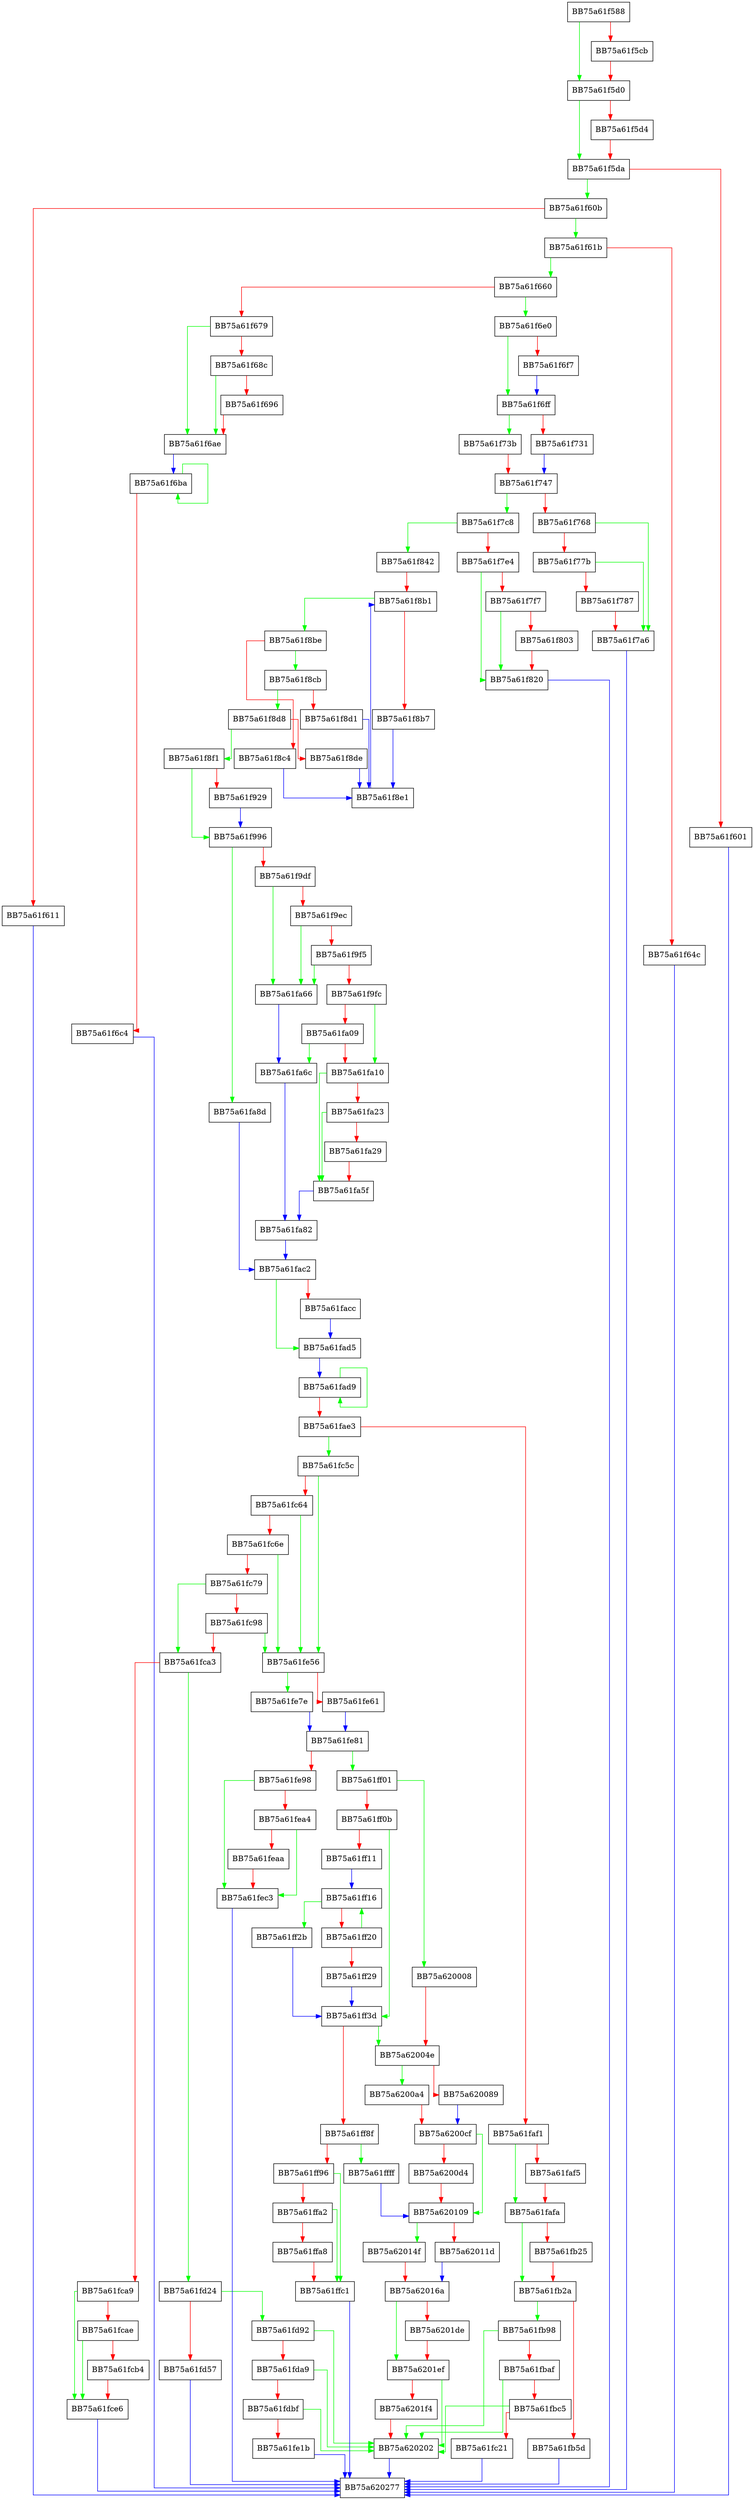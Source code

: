 digraph AddString {
  node [shape="box"];
  graph [splines=ortho];
  BB75a61f588 -> BB75a61f5d0 [color="green"];
  BB75a61f588 -> BB75a61f5cb [color="red"];
  BB75a61f5cb -> BB75a61f5d0 [color="red"];
  BB75a61f5d0 -> BB75a61f5da [color="green"];
  BB75a61f5d0 -> BB75a61f5d4 [color="red"];
  BB75a61f5d4 -> BB75a61f5da [color="red"];
  BB75a61f5da -> BB75a61f60b [color="green"];
  BB75a61f5da -> BB75a61f601 [color="red"];
  BB75a61f601 -> BB75a620277 [color="blue"];
  BB75a61f60b -> BB75a61f61b [color="green"];
  BB75a61f60b -> BB75a61f611 [color="red"];
  BB75a61f611 -> BB75a620277 [color="blue"];
  BB75a61f61b -> BB75a61f660 [color="green"];
  BB75a61f61b -> BB75a61f64c [color="red"];
  BB75a61f64c -> BB75a620277 [color="blue"];
  BB75a61f660 -> BB75a61f6e0 [color="green"];
  BB75a61f660 -> BB75a61f679 [color="red"];
  BB75a61f679 -> BB75a61f6ae [color="green"];
  BB75a61f679 -> BB75a61f68c [color="red"];
  BB75a61f68c -> BB75a61f6ae [color="green"];
  BB75a61f68c -> BB75a61f696 [color="red"];
  BB75a61f696 -> BB75a61f6ae [color="red"];
  BB75a61f6ae -> BB75a61f6ba [color="blue"];
  BB75a61f6ba -> BB75a61f6ba [color="green"];
  BB75a61f6ba -> BB75a61f6c4 [color="red"];
  BB75a61f6c4 -> BB75a620277 [color="blue"];
  BB75a61f6e0 -> BB75a61f6ff [color="green"];
  BB75a61f6e0 -> BB75a61f6f7 [color="red"];
  BB75a61f6f7 -> BB75a61f6ff [color="blue"];
  BB75a61f6ff -> BB75a61f73b [color="green"];
  BB75a61f6ff -> BB75a61f731 [color="red"];
  BB75a61f731 -> BB75a61f747 [color="blue"];
  BB75a61f73b -> BB75a61f747 [color="red"];
  BB75a61f747 -> BB75a61f7c8 [color="green"];
  BB75a61f747 -> BB75a61f768 [color="red"];
  BB75a61f768 -> BB75a61f7a6 [color="green"];
  BB75a61f768 -> BB75a61f77b [color="red"];
  BB75a61f77b -> BB75a61f7a6 [color="green"];
  BB75a61f77b -> BB75a61f787 [color="red"];
  BB75a61f787 -> BB75a61f7a6 [color="red"];
  BB75a61f7a6 -> BB75a620277 [color="blue"];
  BB75a61f7c8 -> BB75a61f842 [color="green"];
  BB75a61f7c8 -> BB75a61f7e4 [color="red"];
  BB75a61f7e4 -> BB75a61f820 [color="green"];
  BB75a61f7e4 -> BB75a61f7f7 [color="red"];
  BB75a61f7f7 -> BB75a61f820 [color="green"];
  BB75a61f7f7 -> BB75a61f803 [color="red"];
  BB75a61f803 -> BB75a61f820 [color="red"];
  BB75a61f820 -> BB75a620277 [color="blue"];
  BB75a61f842 -> BB75a61f8b1 [color="red"];
  BB75a61f8b1 -> BB75a61f8be [color="green"];
  BB75a61f8b1 -> BB75a61f8b7 [color="red"];
  BB75a61f8b7 -> BB75a61f8e1 [color="blue"];
  BB75a61f8be -> BB75a61f8cb [color="green"];
  BB75a61f8be -> BB75a61f8c4 [color="red"];
  BB75a61f8c4 -> BB75a61f8e1 [color="blue"];
  BB75a61f8cb -> BB75a61f8d8 [color="green"];
  BB75a61f8cb -> BB75a61f8d1 [color="red"];
  BB75a61f8d1 -> BB75a61f8e1 [color="blue"];
  BB75a61f8d8 -> BB75a61f8f1 [color="green"];
  BB75a61f8d8 -> BB75a61f8de [color="red"];
  BB75a61f8de -> BB75a61f8e1 [color="blue"];
  BB75a61f8e1 -> BB75a61f8b1 [color="blue"];
  BB75a61f8f1 -> BB75a61f996 [color="green"];
  BB75a61f8f1 -> BB75a61f929 [color="red"];
  BB75a61f929 -> BB75a61f996 [color="blue"];
  BB75a61f996 -> BB75a61fa8d [color="green"];
  BB75a61f996 -> BB75a61f9df [color="red"];
  BB75a61f9df -> BB75a61fa66 [color="green"];
  BB75a61f9df -> BB75a61f9ec [color="red"];
  BB75a61f9ec -> BB75a61fa66 [color="green"];
  BB75a61f9ec -> BB75a61f9f5 [color="red"];
  BB75a61f9f5 -> BB75a61fa66 [color="green"];
  BB75a61f9f5 -> BB75a61f9fc [color="red"];
  BB75a61f9fc -> BB75a61fa10 [color="green"];
  BB75a61f9fc -> BB75a61fa09 [color="red"];
  BB75a61fa09 -> BB75a61fa6c [color="green"];
  BB75a61fa09 -> BB75a61fa10 [color="red"];
  BB75a61fa10 -> BB75a61fa5f [color="green"];
  BB75a61fa10 -> BB75a61fa23 [color="red"];
  BB75a61fa23 -> BB75a61fa5f [color="green"];
  BB75a61fa23 -> BB75a61fa29 [color="red"];
  BB75a61fa29 -> BB75a61fa5f [color="red"];
  BB75a61fa5f -> BB75a61fa82 [color="blue"];
  BB75a61fa66 -> BB75a61fa6c [color="blue"];
  BB75a61fa6c -> BB75a61fa82 [color="blue"];
  BB75a61fa82 -> BB75a61fac2 [color="blue"];
  BB75a61fa8d -> BB75a61fac2 [color="blue"];
  BB75a61fac2 -> BB75a61fad5 [color="green"];
  BB75a61fac2 -> BB75a61facc [color="red"];
  BB75a61facc -> BB75a61fad5 [color="blue"];
  BB75a61fad5 -> BB75a61fad9 [color="blue"];
  BB75a61fad9 -> BB75a61fad9 [color="green"];
  BB75a61fad9 -> BB75a61fae3 [color="red"];
  BB75a61fae3 -> BB75a61fc5c [color="green"];
  BB75a61fae3 -> BB75a61faf1 [color="red"];
  BB75a61faf1 -> BB75a61fafa [color="green"];
  BB75a61faf1 -> BB75a61faf5 [color="red"];
  BB75a61faf5 -> BB75a61fafa [color="red"];
  BB75a61fafa -> BB75a61fb2a [color="green"];
  BB75a61fafa -> BB75a61fb25 [color="red"];
  BB75a61fb25 -> BB75a61fb2a [color="red"];
  BB75a61fb2a -> BB75a61fb98 [color="green"];
  BB75a61fb2a -> BB75a61fb5d [color="red"];
  BB75a61fb5d -> BB75a620277 [color="blue"];
  BB75a61fb98 -> BB75a620202 [color="green"];
  BB75a61fb98 -> BB75a61fbaf [color="red"];
  BB75a61fbaf -> BB75a620202 [color="green"];
  BB75a61fbaf -> BB75a61fbc5 [color="red"];
  BB75a61fbc5 -> BB75a620202 [color="green"];
  BB75a61fbc5 -> BB75a61fc21 [color="red"];
  BB75a61fc21 -> BB75a620277 [color="blue"];
  BB75a61fc5c -> BB75a61fe56 [color="green"];
  BB75a61fc5c -> BB75a61fc64 [color="red"];
  BB75a61fc64 -> BB75a61fe56 [color="green"];
  BB75a61fc64 -> BB75a61fc6e [color="red"];
  BB75a61fc6e -> BB75a61fe56 [color="green"];
  BB75a61fc6e -> BB75a61fc79 [color="red"];
  BB75a61fc79 -> BB75a61fca3 [color="green"];
  BB75a61fc79 -> BB75a61fc98 [color="red"];
  BB75a61fc98 -> BB75a61fe56 [color="green"];
  BB75a61fc98 -> BB75a61fca3 [color="red"];
  BB75a61fca3 -> BB75a61fd24 [color="green"];
  BB75a61fca3 -> BB75a61fca9 [color="red"];
  BB75a61fca9 -> BB75a61fce6 [color="green"];
  BB75a61fca9 -> BB75a61fcae [color="red"];
  BB75a61fcae -> BB75a61fce6 [color="green"];
  BB75a61fcae -> BB75a61fcb4 [color="red"];
  BB75a61fcb4 -> BB75a61fce6 [color="red"];
  BB75a61fce6 -> BB75a620277 [color="blue"];
  BB75a61fd24 -> BB75a61fd92 [color="green"];
  BB75a61fd24 -> BB75a61fd57 [color="red"];
  BB75a61fd57 -> BB75a620277 [color="blue"];
  BB75a61fd92 -> BB75a620202 [color="green"];
  BB75a61fd92 -> BB75a61fda9 [color="red"];
  BB75a61fda9 -> BB75a620202 [color="green"];
  BB75a61fda9 -> BB75a61fdbf [color="red"];
  BB75a61fdbf -> BB75a620202 [color="green"];
  BB75a61fdbf -> BB75a61fe1b [color="red"];
  BB75a61fe1b -> BB75a620277 [color="blue"];
  BB75a61fe56 -> BB75a61fe7e [color="green"];
  BB75a61fe56 -> BB75a61fe61 [color="red"];
  BB75a61fe61 -> BB75a61fe81 [color="blue"];
  BB75a61fe7e -> BB75a61fe81 [color="blue"];
  BB75a61fe81 -> BB75a61ff01 [color="green"];
  BB75a61fe81 -> BB75a61fe98 [color="red"];
  BB75a61fe98 -> BB75a61fec3 [color="green"];
  BB75a61fe98 -> BB75a61fea4 [color="red"];
  BB75a61fea4 -> BB75a61fec3 [color="green"];
  BB75a61fea4 -> BB75a61feaa [color="red"];
  BB75a61feaa -> BB75a61fec3 [color="red"];
  BB75a61fec3 -> BB75a620277 [color="blue"];
  BB75a61ff01 -> BB75a620008 [color="green"];
  BB75a61ff01 -> BB75a61ff0b [color="red"];
  BB75a61ff0b -> BB75a61ff3d [color="green"];
  BB75a61ff0b -> BB75a61ff11 [color="red"];
  BB75a61ff11 -> BB75a61ff16 [color="blue"];
  BB75a61ff16 -> BB75a61ff2b [color="green"];
  BB75a61ff16 -> BB75a61ff20 [color="red"];
  BB75a61ff20 -> BB75a61ff16 [color="green"];
  BB75a61ff20 -> BB75a61ff29 [color="red"];
  BB75a61ff29 -> BB75a61ff3d [color="blue"];
  BB75a61ff2b -> BB75a61ff3d [color="blue"];
  BB75a61ff3d -> BB75a62004e [color="green"];
  BB75a61ff3d -> BB75a61ff8f [color="red"];
  BB75a61ff8f -> BB75a61ffff [color="green"];
  BB75a61ff8f -> BB75a61ff96 [color="red"];
  BB75a61ff96 -> BB75a61ffc1 [color="green"];
  BB75a61ff96 -> BB75a61ffa2 [color="red"];
  BB75a61ffa2 -> BB75a61ffc1 [color="green"];
  BB75a61ffa2 -> BB75a61ffa8 [color="red"];
  BB75a61ffa8 -> BB75a61ffc1 [color="red"];
  BB75a61ffc1 -> BB75a620277 [color="blue"];
  BB75a61ffff -> BB75a620109 [color="blue"];
  BB75a620008 -> BB75a62004e [color="red"];
  BB75a62004e -> BB75a6200a4 [color="green"];
  BB75a62004e -> BB75a620089 [color="red"];
  BB75a620089 -> BB75a6200cf [color="blue"];
  BB75a6200a4 -> BB75a6200cf [color="red"];
  BB75a6200cf -> BB75a620109 [color="green"];
  BB75a6200cf -> BB75a6200d4 [color="red"];
  BB75a6200d4 -> BB75a620109 [color="red"];
  BB75a620109 -> BB75a62014f [color="green"];
  BB75a620109 -> BB75a62011d [color="red"];
  BB75a62011d -> BB75a62016a [color="blue"];
  BB75a62014f -> BB75a62016a [color="red"];
  BB75a62016a -> BB75a6201ef [color="green"];
  BB75a62016a -> BB75a6201de [color="red"];
  BB75a6201de -> BB75a6201ef [color="red"];
  BB75a6201ef -> BB75a620202 [color="green"];
  BB75a6201ef -> BB75a6201f4 [color="red"];
  BB75a6201f4 -> BB75a620202 [color="red"];
  BB75a620202 -> BB75a620277 [color="blue"];
}